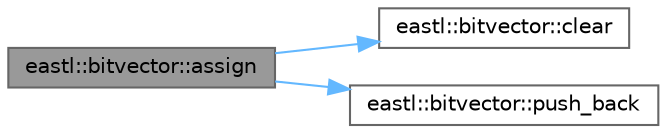 digraph "eastl::bitvector::assign"
{
 // LATEX_PDF_SIZE
  bgcolor="transparent";
  edge [fontname=Helvetica,fontsize=10,labelfontname=Helvetica,labelfontsize=10];
  node [fontname=Helvetica,fontsize=10,shape=box,height=0.2,width=0.4];
  rankdir="LR";
  Node1 [id="Node000001",label="eastl::bitvector::assign",height=0.2,width=0.4,color="gray40", fillcolor="grey60", style="filled", fontcolor="black",tooltip=" "];
  Node1 -> Node2 [id="edge3_Node000001_Node000002",color="steelblue1",style="solid",tooltip=" "];
  Node2 [id="Node000002",label="eastl::bitvector::clear",height=0.2,width=0.4,color="grey40", fillcolor="white", style="filled",URL="$classeastl_1_1bitvector.html#aa0e609ec4b1f6ec5173674aa08d6e074",tooltip=" "];
  Node1 -> Node3 [id="edge4_Node000001_Node000003",color="steelblue1",style="solid",tooltip=" "];
  Node3 [id="Node000003",label="eastl::bitvector::push_back",height=0.2,width=0.4,color="grey40", fillcolor="white", style="filled",URL="$classeastl_1_1bitvector.html#afb7c80f213af06c69ad37f9dfedc7842",tooltip=" "];
}

